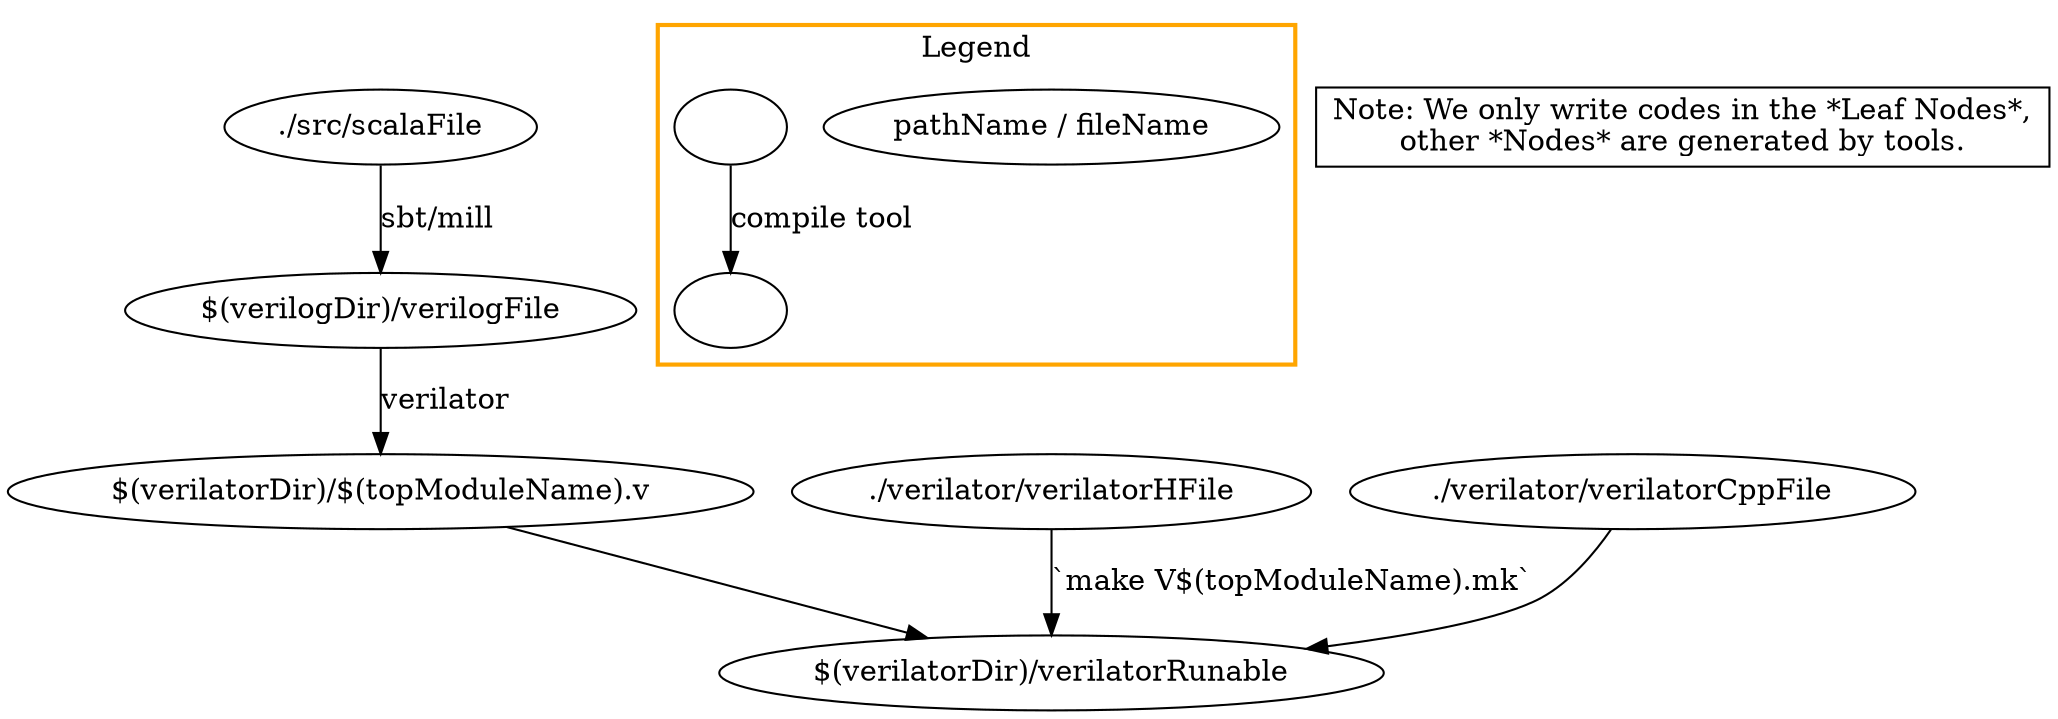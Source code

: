 digraph G {
  "./src/scalaFile" -> "$(verilogDir)/verilogFile" [label="sbt/mill"];
  "$(verilogDir)/verilogFile" -> "$(verilatorDir)/$(topModuleName).v" [label="verilator"];
  "$(verilatorDir)/$(topModuleName).v" -> "$(verilatorDir)/verilatorRunable";
  "./verilator/verilatorHFile" -> "$(verilatorDir)/verilatorRunable" [label="`make V$(topModuleName).mk`"];
  "./verilator/verilatorCppFile" -> "$(verilatorDir)/verilatorRunable";

  // Legend
  subgraph cluster1 {
    "pathName / fileName";
    " " -> "  " [label="compile tool"];

    label = "Legend";
    style=bold;
    color = "orange";
  }

  "Note: We only write codes in the *Leaf Nodes*,\nother *Nodes* are generated by tools." [shape=box]
}